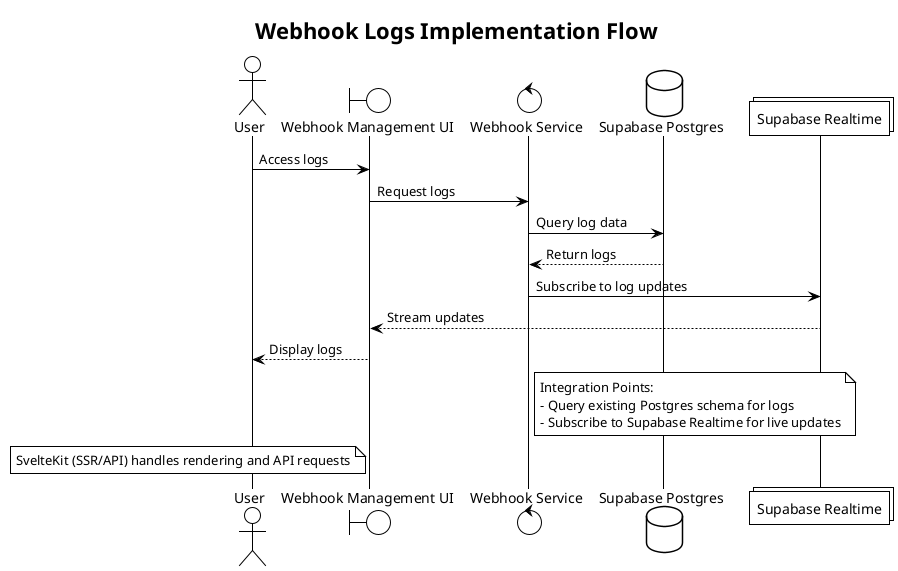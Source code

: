@startuml
!theme plain

title Webhook Logs Implementation Flow

actor User as user
boundary "Webhook Management UI" as UI
control "Webhook Service" as Service
database "Supabase Postgres" as DB
collections "Supabase Realtime" as Realtime

user -> UI : Access logs
UI -> Service : Request logs
Service -> DB : Query log data
DB --> Service : Return logs
Service -> Realtime : Subscribe to log updates
Realtime --> UI : Stream updates
UI --> user : Display logs

note right of Service : Integration Points:\n- Query existing Postgres schema for logs\n- Subscribe to Supabase Realtime for live updates
note left of UI : SvelteKit (SSR/API) handles rendering and API requests

@enduml